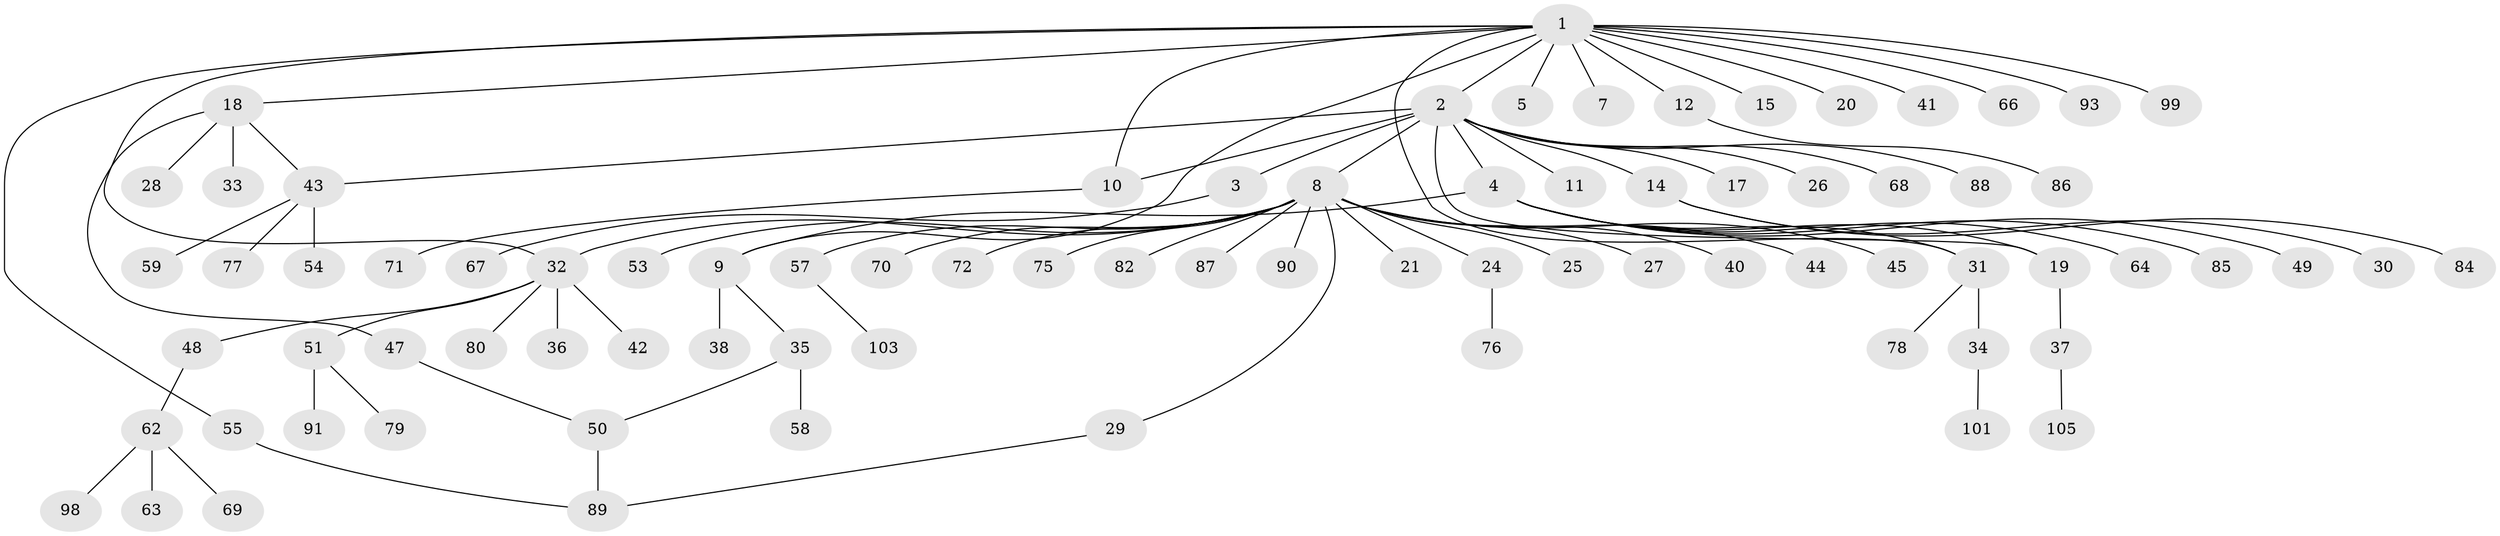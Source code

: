 // original degree distribution, {13: 0.018867924528301886, 3: 0.05660377358490566, 7: 0.009433962264150943, 1: 0.6320754716981132, 5: 0.02830188679245283, 17: 0.009433962264150943, 2: 0.16037735849056603, 4: 0.05660377358490566, 6: 0.018867924528301886, 8: 0.009433962264150943}
// Generated by graph-tools (version 1.1) at 2025/11/02/27/25 16:11:16]
// undirected, 81 vertices, 89 edges
graph export_dot {
graph [start="1"]
  node [color=gray90,style=filled];
  1 [super="+6"];
  2 [super="+22"];
  3 [super="+95"];
  4 [super="+23"];
  5;
  7;
  8 [super="+16"];
  9 [super="+39"];
  10 [super="+65"];
  11;
  12 [super="+13"];
  14 [super="+74"];
  15;
  17;
  18 [super="+73"];
  19 [super="+104"];
  20;
  21;
  24;
  25;
  26;
  27;
  28;
  29 [super="+46"];
  30;
  31 [super="+56"];
  32 [super="+61"];
  33;
  34;
  35 [super="+92"];
  36;
  37 [super="+52"];
  38;
  40;
  41;
  42;
  43 [super="+60"];
  44;
  45;
  47;
  48;
  49;
  50;
  51 [super="+83"];
  53;
  54;
  55 [super="+94"];
  57 [super="+81"];
  58;
  59;
  62 [super="+97"];
  63;
  64;
  66;
  67 [super="+100"];
  68;
  69;
  70;
  71;
  72;
  75;
  76;
  77;
  78;
  79;
  80;
  82;
  84;
  85;
  86;
  87 [super="+96"];
  88;
  89 [super="+102"];
  90;
  91;
  93;
  98;
  99;
  101 [super="+106"];
  103;
  105;
  1 -- 2;
  1 -- 5;
  1 -- 7;
  1 -- 9;
  1 -- 12;
  1 -- 15;
  1 -- 20;
  1 -- 31;
  1 -- 32;
  1 -- 55;
  1 -- 93;
  1 -- 99;
  1 -- 18;
  1 -- 66;
  1 -- 41;
  1 -- 10;
  2 -- 3;
  2 -- 4;
  2 -- 8;
  2 -- 10;
  2 -- 11;
  2 -- 14;
  2 -- 17;
  2 -- 19;
  2 -- 26;
  2 -- 43;
  2 -- 88;
  2 -- 68;
  3 -- 67;
  4 -- 9;
  4 -- 19;
  4 -- 49;
  4 -- 64;
  4 -- 85;
  4 -- 31;
  8 -- 24;
  8 -- 25;
  8 -- 27;
  8 -- 29;
  8 -- 32;
  8 -- 40;
  8 -- 44;
  8 -- 45;
  8 -- 57;
  8 -- 70;
  8 -- 72;
  8 -- 75;
  8 -- 82;
  8 -- 87;
  8 -- 90;
  8 -- 21;
  8 -- 53;
  9 -- 35;
  9 -- 38;
  10 -- 71;
  12 -- 86;
  14 -- 30;
  14 -- 84;
  18 -- 28;
  18 -- 33;
  18 -- 43;
  18 -- 47;
  19 -- 37;
  24 -- 76;
  29 -- 89;
  31 -- 34;
  31 -- 78;
  32 -- 36;
  32 -- 42;
  32 -- 48;
  32 -- 51;
  32 -- 80;
  34 -- 101;
  35 -- 50;
  35 -- 58;
  37 -- 105;
  43 -- 54;
  43 -- 59;
  43 -- 77;
  47 -- 50;
  48 -- 62;
  50 -- 89;
  51 -- 79;
  51 -- 91;
  55 -- 89;
  57 -- 103;
  62 -- 63;
  62 -- 69;
  62 -- 98;
}
